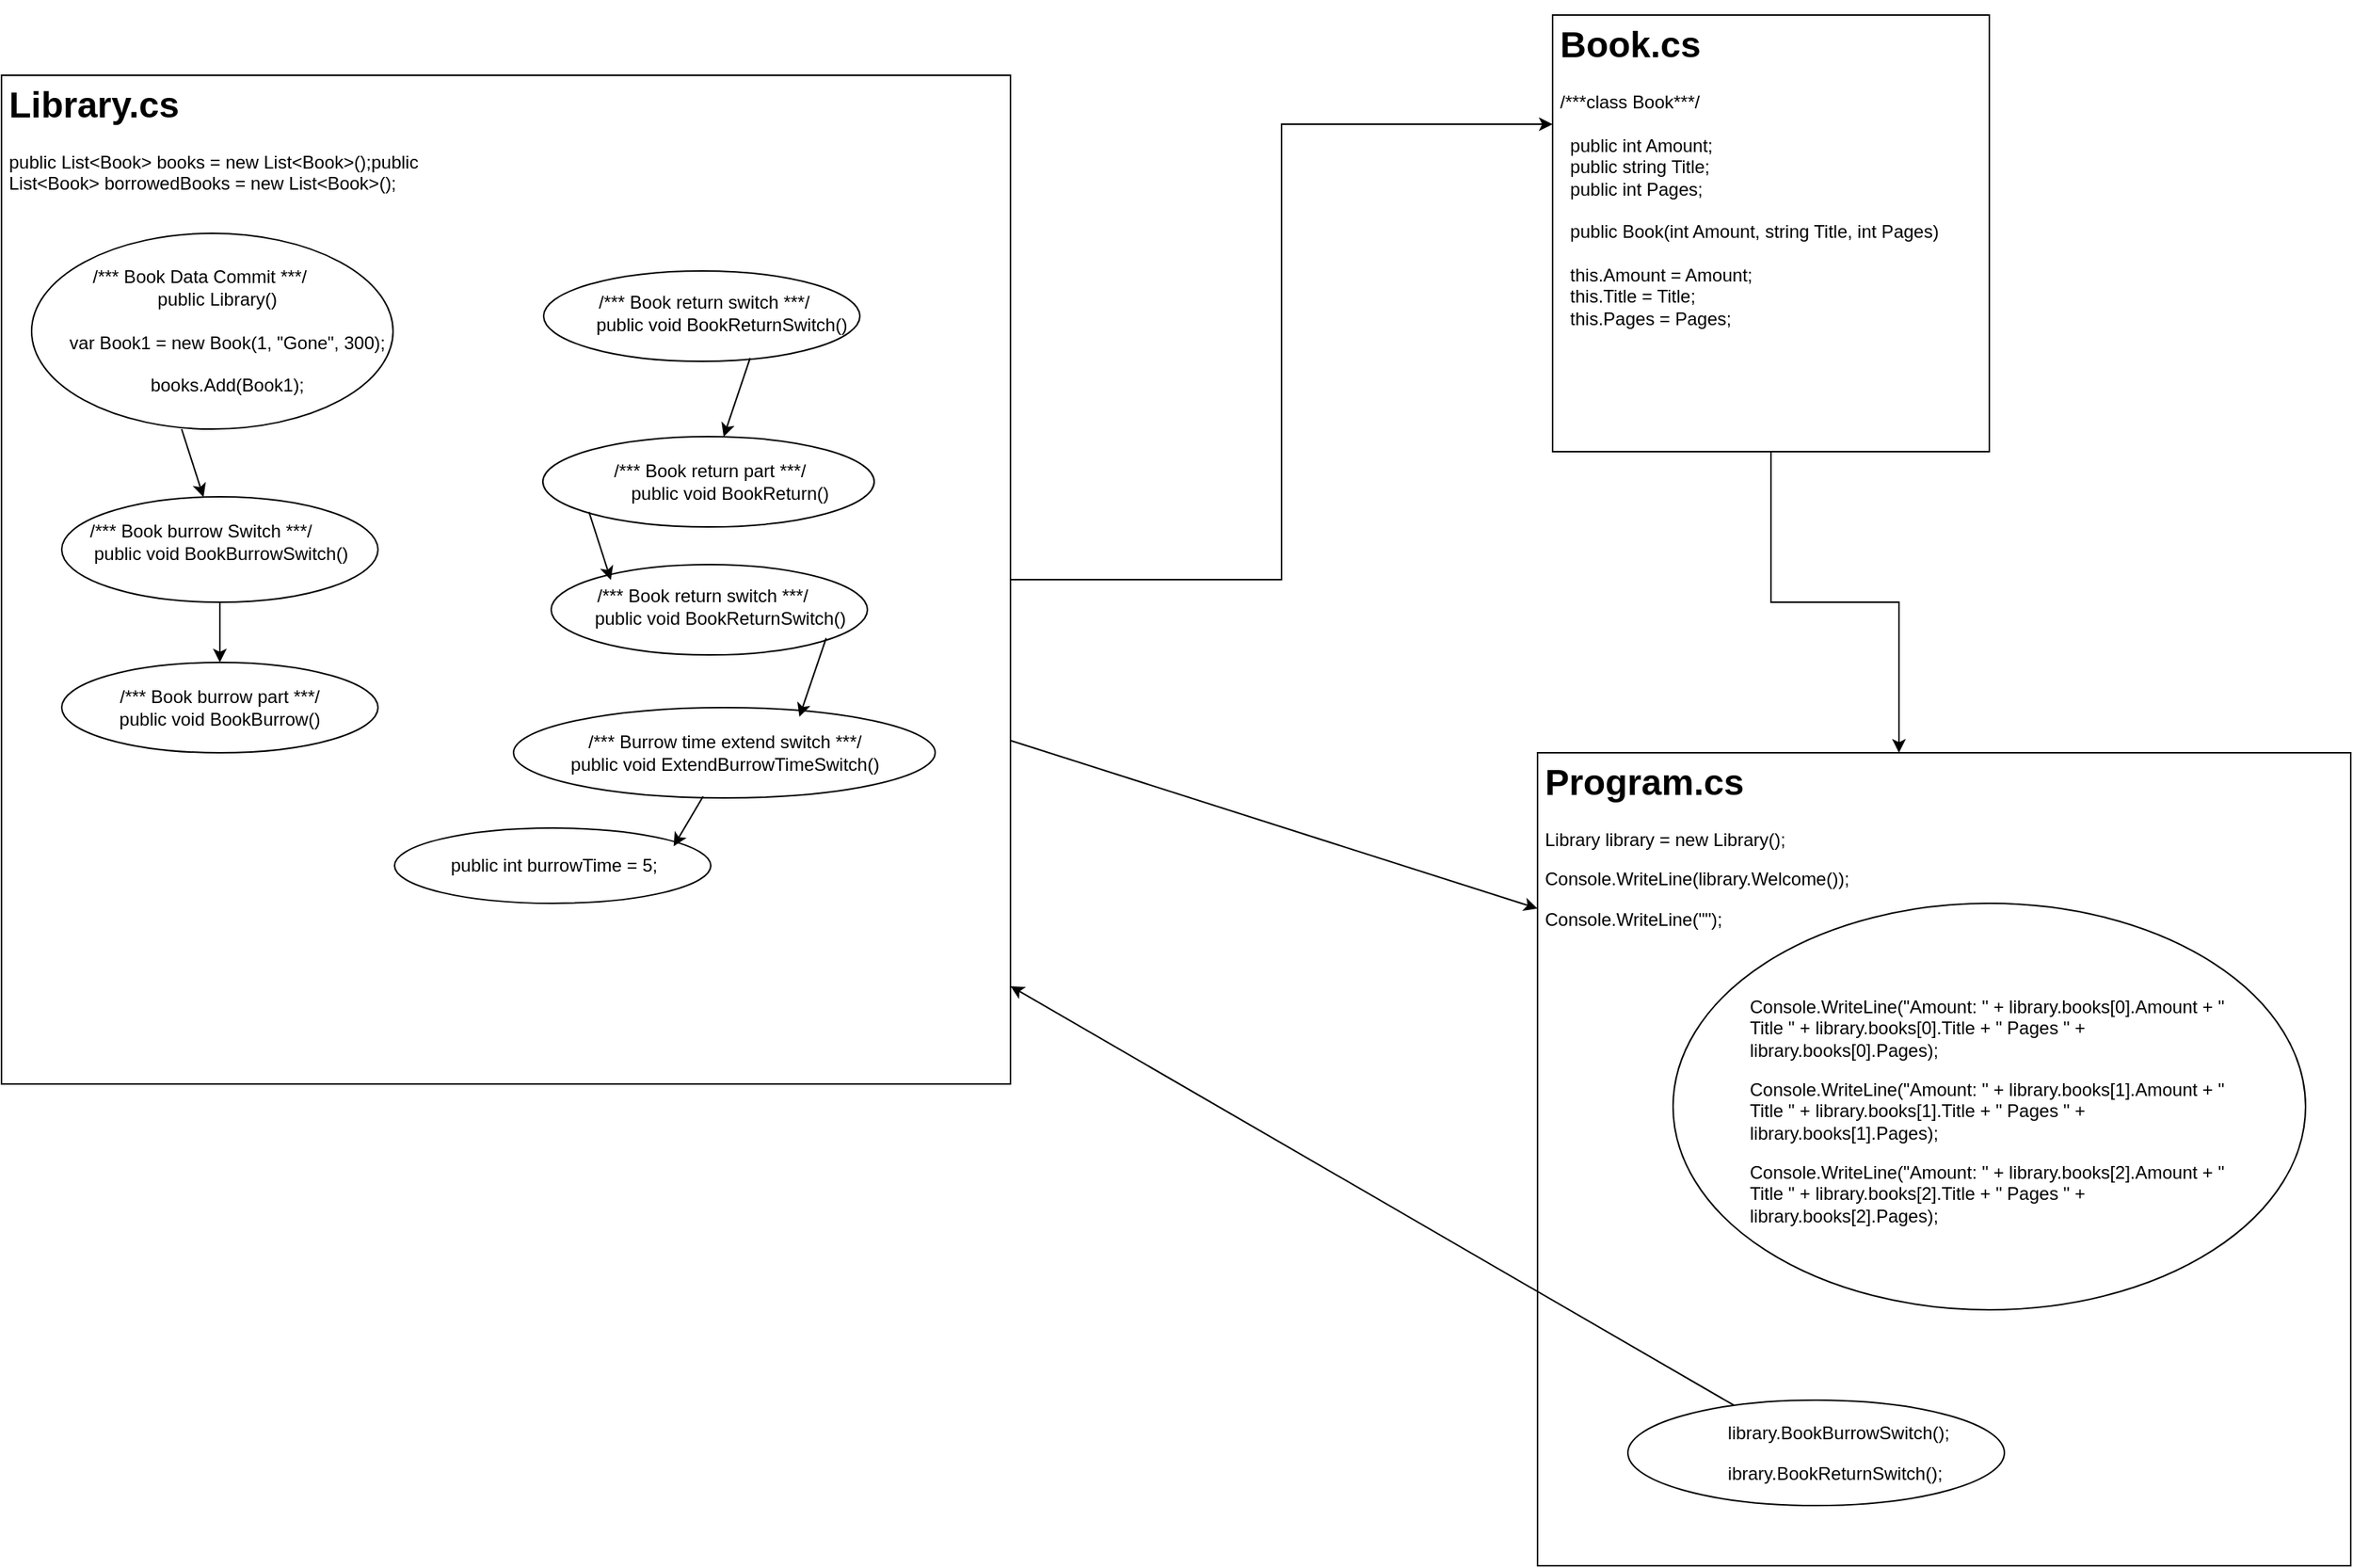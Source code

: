<mxfile version="12.2.0" type="device" pages="1"><diagram id="dZDaRGVgkHicUMYKCPXX" name="Page-1"><mxGraphModel dx="1205" dy="1777" grid="1" gridSize="10" guides="1" tooltips="1" connect="0" arrows="1" fold="1" page="1" pageScale="1" pageWidth="827" pageHeight="1169" math="0" shadow="0"><root><mxCell id="0"/><mxCell id="1" parent="0"/><mxCell id="j9CkOdgjY3nXXkGpbfH1-13" style="edgeStyle=orthogonalEdgeStyle;rounded=0;orthogonalLoop=1;jettySize=auto;html=1;entryX=0;entryY=0.25;entryDx=0;entryDy=0;" edge="1" parent="1" source="j9CkOdgjY3nXXkGpbfH1-1" target="j9CkOdgjY3nXXkGpbfH1-4"><mxGeometry relative="1" as="geometry"><mxPoint x="827" y="-1000.857" as="targetPoint"/></mxGeometry></mxCell><mxCell id="j9CkOdgjY3nXXkGpbfH1-1" value="" style="whiteSpace=wrap;html=1;aspect=fixed;" vertex="1" parent="1"><mxGeometry x="40" y="-1080" width="670" height="670" as="geometry"/></mxCell><mxCell id="j9CkOdgjY3nXXkGpbfH1-3" value="&lt;h1&gt;Library.cs&lt;/h1&gt;&lt;p&gt;public List&amp;lt;Book&amp;gt; books = new List&amp;lt;Book&amp;gt;();&lt;span&gt;public List&amp;lt;Book&amp;gt; borrowedBooks = new List&amp;lt;Book&amp;gt;();&lt;/span&gt;&lt;/p&gt;" style="text;html=1;strokeColor=none;fillColor=none;spacing=5;spacingTop=-20;whiteSpace=wrap;overflow=hidden;rounded=0;" vertex="1" parent="1"><mxGeometry x="40" y="-1080" width="340" height="100" as="geometry"/></mxCell><mxCell id="j9CkOdgjY3nXXkGpbfH1-16" style="edgeStyle=orthogonalEdgeStyle;rounded=0;orthogonalLoop=1;jettySize=auto;html=1;" edge="1" parent="1" source="j9CkOdgjY3nXXkGpbfH1-4" target="j9CkOdgjY3nXXkGpbfH1-15"><mxGeometry relative="1" as="geometry"/></mxCell><mxCell id="j9CkOdgjY3nXXkGpbfH1-4" value="" style="whiteSpace=wrap;html=1;aspect=fixed;" vertex="1" parent="1"><mxGeometry x="1070" y="-1120" width="290" height="290" as="geometry"/></mxCell><mxCell id="j9CkOdgjY3nXXkGpbfH1-5" value="" style="whiteSpace=wrap;html=1;aspect=fixed;" vertex="1" parent="1"><mxGeometry x="1060" y="-630" width="540" height="540" as="geometry"/></mxCell><mxCell id="j9CkOdgjY3nXXkGpbfH1-8" value="" style="ellipse;whiteSpace=wrap;html=1;" vertex="1" parent="1"><mxGeometry x="60" y="-975" width="240" height="130" as="geometry"/></mxCell><mxCell id="j9CkOdgjY3nXXkGpbfH1-9" value="&lt;div&gt;&amp;nbsp;/*** Book Data Commit ***/&lt;/div&gt;&lt;div&gt;&amp;nbsp; &amp;nbsp; &amp;nbsp; &amp;nbsp; public Library()&lt;/div&gt;&lt;div&gt;&amp;nbsp; &amp;nbsp; &amp;nbsp; &amp;nbsp;&amp;nbsp;&lt;/div&gt;&lt;div&gt;&amp;nbsp; &amp;nbsp; &amp;nbsp; &amp;nbsp; &amp;nbsp; &amp;nbsp; var Book1 = new Book(1, &quot;Gone&quot;, 300);&lt;/div&gt;&lt;div&gt;&amp;nbsp; &amp;nbsp; &amp;nbsp; &amp;nbsp; &amp;nbsp; &amp;nbsp;&amp;nbsp;&lt;/div&gt;&lt;div&gt;&amp;nbsp; &amp;nbsp; &amp;nbsp; &amp;nbsp; &amp;nbsp; &amp;nbsp; books.Add(Book1);&lt;/div&gt;" style="text;html=1;strokeColor=none;fillColor=none;align=center;verticalAlign=middle;whiteSpace=wrap;rounded=0;" vertex="1" parent="1"><mxGeometry x="40" y="-955" width="260" height="90" as="geometry"/></mxCell><mxCell id="j9CkOdgjY3nXXkGpbfH1-14" value="&lt;h1&gt;Book.cs&lt;/h1&gt;&lt;div&gt;/***class Book***/&lt;/div&gt;&lt;div&gt;&amp;nbsp; &amp;nbsp;&amp;nbsp;&lt;/div&gt;&lt;div&gt;&amp;nbsp; public int Amount;&lt;/div&gt;&lt;div&gt;&amp;nbsp; public string Title;&lt;/div&gt;&lt;div&gt;&amp;nbsp; public int Pages;&lt;/div&gt;&lt;div&gt;&amp;nbsp; &amp;nbsp; &amp;nbsp; &amp;nbsp;&lt;/div&gt;&lt;div&gt;&amp;nbsp; public Book(int Amount, string Title, int Pages)&lt;/div&gt;&lt;div&gt;&amp;nbsp; &amp;nbsp; &amp;nbsp;&lt;/div&gt;&lt;div&gt;&amp;nbsp; this.Amount = Amount;&lt;/div&gt;&lt;div&gt;&amp;nbsp; this.Title = Title;&lt;/div&gt;&lt;div&gt;&amp;nbsp; this.Pages = Pages;&amp;nbsp; &amp;nbsp; &amp;nbsp; &amp;nbsp; &amp;nbsp; &amp;nbsp;&lt;/div&gt;" style="text;html=1;strokeColor=none;fillColor=none;spacing=5;spacingTop=-20;whiteSpace=wrap;overflow=hidden;rounded=0;" vertex="1" parent="1"><mxGeometry x="1070" y="-1120" width="290" height="220" as="geometry"/></mxCell><mxCell id="j9CkOdgjY3nXXkGpbfH1-15" value="&lt;h1&gt;Program.cs&lt;/h1&gt;&lt;p&gt;Library library = new Library();&lt;/p&gt;&lt;p&gt;Console.WriteLine(library.Welcome());&lt;/p&gt;&lt;p&gt;Console.WriteLine(&quot;&quot;);&lt;/p&gt;&lt;p&gt;&lt;br&gt;&lt;/p&gt;&lt;p&gt;&lt;br&gt;&lt;/p&gt;&lt;p&gt;&lt;br&gt;&lt;/p&gt;&lt;p&gt;&lt;br&gt;&lt;/p&gt;" style="text;html=1;strokeColor=none;fillColor=none;spacing=5;spacingTop=-20;whiteSpace=wrap;overflow=hidden;rounded=0;" vertex="1" parent="1"><mxGeometry x="1060" y="-630" width="480" height="360" as="geometry"/></mxCell><mxCell id="j9CkOdgjY3nXXkGpbfH1-17" value="" style="endArrow=classic;html=1;" edge="1" parent="1" source="j9CkOdgjY3nXXkGpbfH1-1" target="j9CkOdgjY3nXXkGpbfH1-15"><mxGeometry width="50" height="50" relative="1" as="geometry"><mxPoint x="750" y="-460" as="sourcePoint"/><mxPoint x="800" y="-510" as="targetPoint"/></mxGeometry></mxCell><mxCell id="j9CkOdgjY3nXXkGpbfH1-23" value="" style="edgeStyle=orthogonalEdgeStyle;rounded=0;orthogonalLoop=1;jettySize=auto;html=1;" edge="1" parent="1" source="j9CkOdgjY3nXXkGpbfH1-18" target="j9CkOdgjY3nXXkGpbfH1-22"><mxGeometry relative="1" as="geometry"/></mxCell><mxCell id="j9CkOdgjY3nXXkGpbfH1-18" value="" style="ellipse;whiteSpace=wrap;html=1;" vertex="1" parent="1"><mxGeometry x="80" y="-800" width="210" height="70" as="geometry"/></mxCell><mxCell id="j9CkOdgjY3nXXkGpbfH1-22" value="" style="ellipse;whiteSpace=wrap;html=1;" vertex="1" parent="1"><mxGeometry x="80" y="-690" width="210" height="60" as="geometry"/></mxCell><mxCell id="j9CkOdgjY3nXXkGpbfH1-21" value="&lt;div&gt;/*** Book burrow Switch ***/&lt;/div&gt;&lt;div&gt;&amp;nbsp; &amp;nbsp; &amp;nbsp; &amp;nbsp; public void BookBurrowSwitch()&lt;/div&gt;" style="text;html=1;strokeColor=none;fillColor=none;align=center;verticalAlign=middle;whiteSpace=wrap;rounded=0;" vertex="1" parent="1"><mxGeometry x="60" y="-790" width="225" height="40" as="geometry"/></mxCell><mxCell id="j9CkOdgjY3nXXkGpbfH1-24" value="" style="endArrow=classic;html=1;exitX=0.415;exitY=1;exitDx=0;exitDy=0;exitPerimeter=0;" edge="1" parent="1" source="j9CkOdgjY3nXXkGpbfH1-8" target="j9CkOdgjY3nXXkGpbfH1-18"><mxGeometry width="50" height="50" relative="1" as="geometry"><mxPoint x="275" y="-815" as="sourcePoint"/><mxPoint x="325" y="-865" as="targetPoint"/></mxGeometry></mxCell><mxCell id="j9CkOdgjY3nXXkGpbfH1-25" value="" style="ellipse;whiteSpace=wrap;html=1;" vertex="1" parent="1"><mxGeometry x="400" y="-950" width="210" height="60" as="geometry"/></mxCell><mxCell id="j9CkOdgjY3nXXkGpbfH1-27" value="" style="ellipse;whiteSpace=wrap;html=1;" vertex="1" parent="1"><mxGeometry x="399.5" y="-840" width="220" height="60" as="geometry"/></mxCell><mxCell id="j9CkOdgjY3nXXkGpbfH1-28" value="&lt;div&gt;&amp;nbsp;/*** Book return switch ***/&lt;/div&gt;&lt;div&gt;&amp;nbsp; &amp;nbsp; &amp;nbsp; &amp;nbsp; public void BookReturnSwitch()&lt;/div&gt;" style="text;html=1;strokeColor=none;fillColor=none;align=center;verticalAlign=middle;whiteSpace=wrap;rounded=0;direction=south;" vertex="1" parent="1"><mxGeometry x="406" y="-935" width="198" height="25" as="geometry"/></mxCell><mxCell id="j9CkOdgjY3nXXkGpbfH1-33" value="" style="ellipse;whiteSpace=wrap;html=1;" vertex="1" parent="1"><mxGeometry x="380" y="-660" width="280" height="60" as="geometry"/></mxCell><mxCell id="j9CkOdgjY3nXXkGpbfH1-32" value="&lt;div&gt;/*** Burrow time extend switch ***/&lt;/div&gt;&lt;div&gt;public void ExtendBurrowTimeSwitch()&lt;/div&gt;" style="text;html=1;strokeColor=none;fillColor=none;align=center;verticalAlign=middle;whiteSpace=wrap;rounded=0;" vertex="1" parent="1"><mxGeometry x="400.5" y="-655" width="239" height="50" as="geometry"/></mxCell><mxCell id="j9CkOdgjY3nXXkGpbfH1-19" value="/*** Book burrow part ***/&lt;br&gt;public void BookBurrow()" style="text;html=1;strokeColor=none;fillColor=none;align=center;verticalAlign=middle;whiteSpace=wrap;rounded=0;" vertex="1" parent="1"><mxGeometry x="115" y="-680" width="140" height="40" as="geometry"/></mxCell><mxCell id="j9CkOdgjY3nXXkGpbfH1-26" value="&lt;div&gt;/*** Book return part ***/&lt;/div&gt;&lt;div&gt;&amp;nbsp; &amp;nbsp; &amp;nbsp; &amp;nbsp; public void BookReturn()&lt;/div&gt;" style="text;html=1;strokeColor=none;fillColor=none;align=center;verticalAlign=middle;whiteSpace=wrap;rounded=0;" vertex="1" parent="1"><mxGeometry x="421.5" y="-830" width="177" height="40" as="geometry"/></mxCell><mxCell id="j9CkOdgjY3nXXkGpbfH1-35" value="" style="ellipse;whiteSpace=wrap;html=1;" vertex="1" parent="1"><mxGeometry x="405" y="-755" width="210" height="60" as="geometry"/></mxCell><mxCell id="j9CkOdgjY3nXXkGpbfH1-36" value="&lt;div&gt;&amp;nbsp;/*** Book return switch ***/&lt;/div&gt;&lt;div&gt;&amp;nbsp; &amp;nbsp; &amp;nbsp; &amp;nbsp; public void BookReturnSwitch()&lt;/div&gt;" style="text;html=1;strokeColor=none;fillColor=none;align=center;verticalAlign=middle;whiteSpace=wrap;rounded=0;direction=south;" vertex="1" parent="1"><mxGeometry x="405" y="-740" width="198" height="25" as="geometry"/></mxCell><mxCell id="j9CkOdgjY3nXXkGpbfH1-39" value="" style="endArrow=classic;html=1;exitX=0.653;exitY=0.963;exitDx=0;exitDy=0;exitPerimeter=0;" edge="1" parent="1" source="j9CkOdgjY3nXXkGpbfH1-25" target="j9CkOdgjY3nXXkGpbfH1-27"><mxGeometry width="50" height="50" relative="1" as="geometry"><mxPoint x="630" y="-860" as="sourcePoint"/><mxPoint x="680" y="-910" as="targetPoint"/></mxGeometry></mxCell><mxCell id="j9CkOdgjY3nXXkGpbfH1-40" value="" style="endArrow=classic;html=1;exitX=0.415;exitY=1;exitDx=0;exitDy=0;exitPerimeter=0;" edge="1" parent="1"><mxGeometry width="50" height="50" relative="1" as="geometry"><mxPoint x="430.1" y="-790" as="sourcePoint"/><mxPoint x="444.621" y="-744.812" as="targetPoint"/></mxGeometry></mxCell><mxCell id="j9CkOdgjY3nXXkGpbfH1-42" value="" style="endArrow=classic;html=1;exitX=0.653;exitY=0.963;exitDx=0;exitDy=0;exitPerimeter=0;" edge="1" parent="1"><mxGeometry width="50" height="50" relative="1" as="geometry"><mxPoint x="587.63" y="-706.22" as="sourcePoint"/><mxPoint x="569.838" y="-653.88" as="targetPoint"/></mxGeometry></mxCell><mxCell id="j9CkOdgjY3nXXkGpbfH1-43" value="" style="ellipse;whiteSpace=wrap;html=1;" vertex="1" parent="1"><mxGeometry x="301" y="-580" width="210" height="50" as="geometry"/></mxCell><mxCell id="j9CkOdgjY3nXXkGpbfH1-44" value="public int burrowTime = 5;" style="text;html=1;strokeColor=none;fillColor=none;align=center;verticalAlign=middle;whiteSpace=wrap;rounded=0;" vertex="1" parent="1"><mxGeometry x="332" y="-575" width="150" height="40" as="geometry"/></mxCell><mxCell id="j9CkOdgjY3nXXkGpbfH1-45" value="" style="endArrow=classic;html=1;exitX=0.441;exitY=1.08;exitDx=0;exitDy=0;exitPerimeter=0;" edge="1" parent="1" source="j9CkOdgjY3nXXkGpbfH1-32"><mxGeometry width="50" height="50" relative="1" as="geometry"><mxPoint x="504.13" y="-620.22" as="sourcePoint"/><mxPoint x="486.338" y="-567.88" as="targetPoint"/></mxGeometry></mxCell><mxCell id="j9CkOdgjY3nXXkGpbfH1-46" value="" style="ellipse;whiteSpace=wrap;html=1;" vertex="1" parent="1"><mxGeometry x="1150" y="-530" width="420" height="270" as="geometry"/></mxCell><mxCell id="j9CkOdgjY3nXXkGpbfH1-47" value="&lt;p style=&quot;text-align: left&quot;&gt;Console.WriteLine(&quot;Amount: &quot; + library.books[0].Amount + &quot; Title &quot; + library.books[0].Title + &quot; Pages &quot; + library.books[0].Pages);&lt;br&gt;&lt;/p&gt;&lt;p style=&quot;text-align: left&quot;&gt;Console.WriteLine(&quot;Amount: &quot; + library.books[1].Amount + &quot; Title &quot; + library.books[1].Title + &quot; Pages &quot; + library.books[1].Pages);&lt;/p&gt;&lt;p style=&quot;text-align: left&quot;&gt;Console.WriteLine(&quot;Amount: &quot; + library.books[2].Amount + &quot; Title &quot; + library.books[2].Title + &quot; Pages &quot; + library.books[2].Pages);&lt;/p&gt;" style="text;html=1;strokeColor=none;fillColor=none;align=center;verticalAlign=middle;whiteSpace=wrap;rounded=0;" vertex="1" parent="1"><mxGeometry x="1200" y="-480" width="340" height="175" as="geometry"/></mxCell><mxCell id="j9CkOdgjY3nXXkGpbfH1-49" value="" style="ellipse;whiteSpace=wrap;html=1;" vertex="1" parent="1"><mxGeometry x="1120" y="-200" width="250" height="70" as="geometry"/></mxCell><mxCell id="j9CkOdgjY3nXXkGpbfH1-48" value="&lt;p style=&quot;text-align: left&quot;&gt;library.BookBurrowSwitch();&lt;br&gt;&lt;/p&gt;&lt;p style=&quot;text-align: left&quot;&gt;ibrary.BookReturnSwitch();&lt;/p&gt;" style="text;html=1;strokeColor=none;fillColor=none;align=center;verticalAlign=middle;whiteSpace=wrap;rounded=0;" vertex="1" parent="1"><mxGeometry x="1170" y="-200" width="180" height="70" as="geometry"/></mxCell><mxCell id="j9CkOdgjY3nXXkGpbfH1-50" value="" style="endArrow=classic;html=1;entryX=1;entryY=0.903;entryDx=0;entryDy=0;entryPerimeter=0;" edge="1" parent="1" source="j9CkOdgjY3nXXkGpbfH1-49" target="j9CkOdgjY3nXXkGpbfH1-1"><mxGeometry width="50" height="50" relative="1" as="geometry"><mxPoint x="900" y="-320" as="sourcePoint"/><mxPoint x="950" y="-370" as="targetPoint"/></mxGeometry></mxCell></root></mxGraphModel></diagram></mxfile>